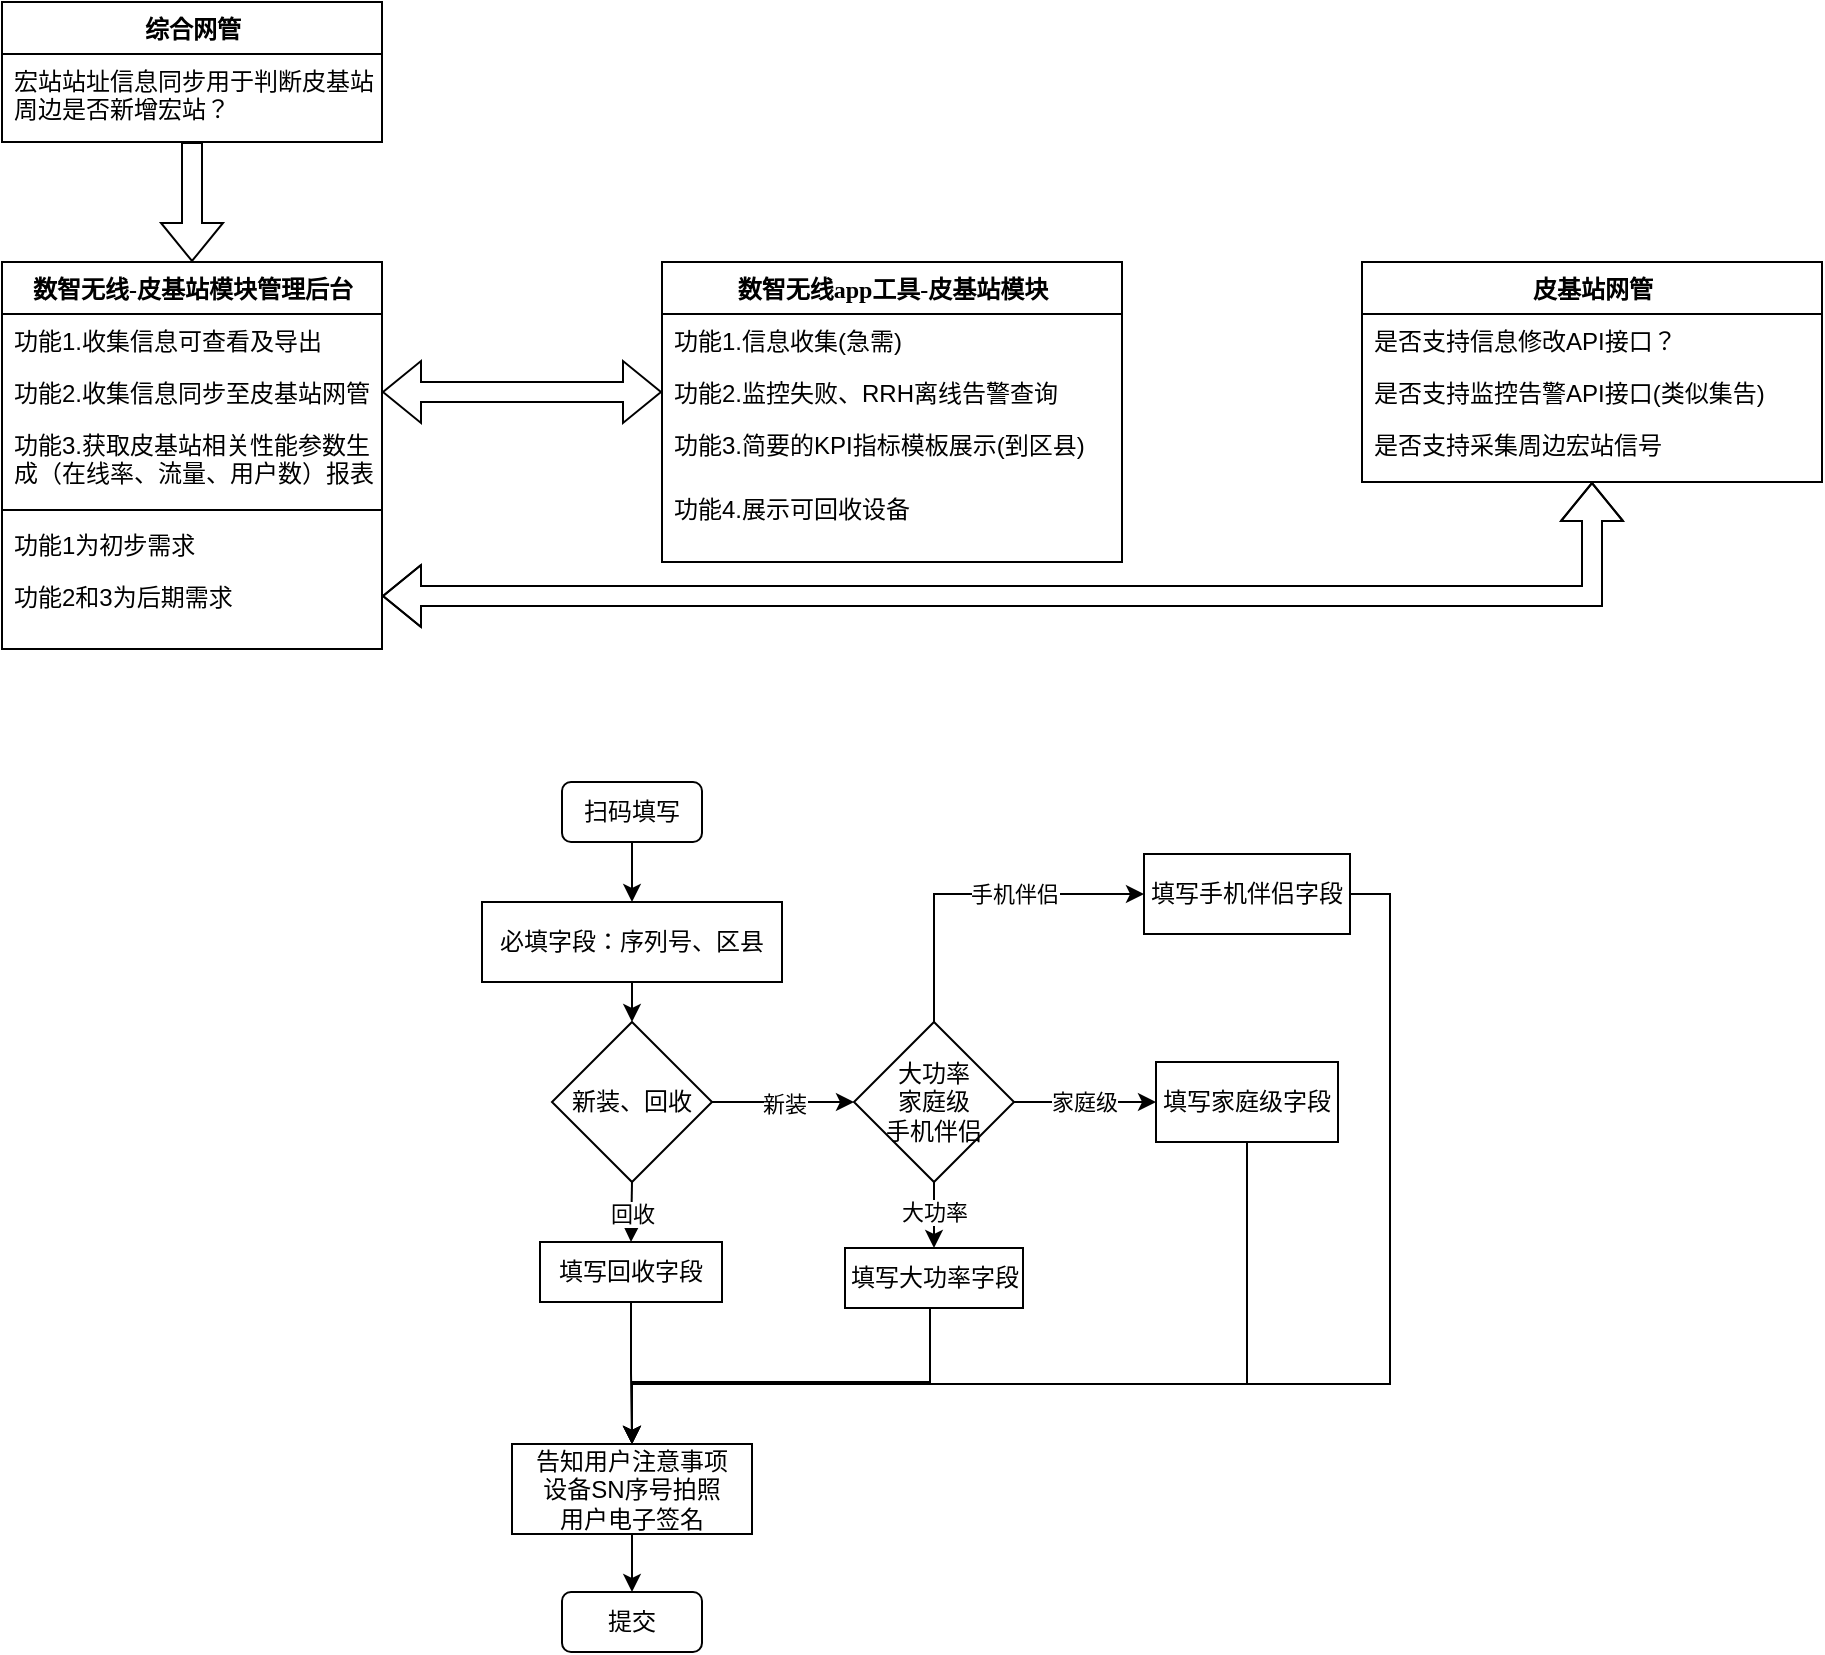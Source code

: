 <mxfile version="23.1.5" type="github">
  <diagram name="Page-1" id="9f46799a-70d6-7492-0946-bef42562c5a5">
    <mxGraphModel dx="928" dy="465" grid="0" gridSize="10" guides="1" tooltips="1" connect="1" arrows="1" fold="1" page="0" pageScale="1" pageWidth="1100" pageHeight="850" background="none" math="0" shadow="0">
      <root>
        <mxCell id="0" />
        <mxCell id="1" parent="0" />
        <mxCell id="78961159f06e98e8-17" value="数智无线app工具-皮基站模块" style="swimlane;html=1;fontStyle=1;align=center;verticalAlign=top;childLayout=stackLayout;horizontal=1;startSize=26;horizontalStack=0;resizeParent=1;resizeLast=0;collapsible=1;marginBottom=0;swimlaneFillColor=#ffffff;rounded=0;shadow=0;comic=0;labelBackgroundColor=none;strokeWidth=1;fillColor=none;fontFamily=Verdana;fontSize=12" parent="1" vertex="1">
          <mxGeometry x="450" y="160" width="230" height="150" as="geometry">
            <mxRectangle x="90" y="83" width="110" height="30" as="alternateBounds" />
          </mxGeometry>
        </mxCell>
        <mxCell id="78961159f06e98e8-21" value="功能1.信息收集(急需)" style="text;html=1;strokeColor=none;fillColor=none;align=left;verticalAlign=top;spacingLeft=4;spacingRight=4;whiteSpace=wrap;overflow=hidden;rotatable=0;points=[[0,0.5],[1,0.5]];portConstraint=eastwest;" parent="78961159f06e98e8-17" vertex="1">
          <mxGeometry y="26" width="230" height="26" as="geometry" />
        </mxCell>
        <mxCell id="78961159f06e98e8-23" value="功能2.监控失败、RRH离线告警查询" style="text;html=1;strokeColor=none;fillColor=none;align=left;verticalAlign=top;spacingLeft=4;spacingRight=4;whiteSpace=wrap;overflow=hidden;rotatable=0;points=[[0,0.5],[1,0.5]];portConstraint=eastwest;" parent="78961159f06e98e8-17" vertex="1">
          <mxGeometry y="52" width="230" height="26" as="geometry" />
        </mxCell>
        <mxCell id="78961159f06e98e8-25" value="功能3.简要的KPI指标模板展示(到区县)" style="text;html=1;strokeColor=none;fillColor=none;align=left;verticalAlign=top;spacingLeft=4;spacingRight=4;whiteSpace=wrap;overflow=hidden;rotatable=0;points=[[0,0.5],[1,0.5]];portConstraint=eastwest;" parent="78961159f06e98e8-17" vertex="1">
          <mxGeometry y="78" width="230" height="32" as="geometry" />
        </mxCell>
        <mxCell id="Q_XaEy7pAVDn_dILjwYX-11" value="功能4.展示可回收设备" style="text;html=1;strokeColor=none;fillColor=none;align=left;verticalAlign=top;spacingLeft=4;spacingRight=4;whiteSpace=wrap;overflow=hidden;rotatable=0;points=[[0,0.5],[1,0.5]];portConstraint=eastwest;" vertex="1" parent="78961159f06e98e8-17">
          <mxGeometry y="110" width="230" height="32" as="geometry" />
        </mxCell>
        <mxCell id="78961159f06e98e8-30" value="皮基站网管" style="swimlane;html=1;fontStyle=1;align=center;verticalAlign=top;childLayout=stackLayout;horizontal=1;startSize=26;horizontalStack=0;resizeParent=1;resizeLast=0;collapsible=1;marginBottom=0;swimlaneFillColor=#ffffff;rounded=0;shadow=0;comic=0;labelBackgroundColor=none;strokeWidth=1;fillColor=none;fontFamily=Verdana;fontSize=12" parent="1" vertex="1">
          <mxGeometry x="800" y="160" width="230" height="110" as="geometry" />
        </mxCell>
        <mxCell id="78961159f06e98e8-31" value="是否支持信息修改API接口？" style="text;html=1;strokeColor=none;fillColor=none;align=left;verticalAlign=top;spacingLeft=4;spacingRight=4;whiteSpace=wrap;overflow=hidden;rotatable=0;points=[[0,0.5],[1,0.5]];portConstraint=eastwest;" parent="78961159f06e98e8-30" vertex="1">
          <mxGeometry y="26" width="230" height="26" as="geometry" />
        </mxCell>
        <mxCell id="78961159f06e98e8-32" value="是否支持监控告警API接口(类似集告)" style="text;html=1;strokeColor=none;fillColor=none;align=left;verticalAlign=top;spacingLeft=4;spacingRight=4;whiteSpace=wrap;overflow=hidden;rotatable=0;points=[[0,0.5],[1,0.5]];portConstraint=eastwest;" parent="78961159f06e98e8-30" vertex="1">
          <mxGeometry y="52" width="230" height="26" as="geometry" />
        </mxCell>
        <mxCell id="Q_XaEy7pAVDn_dILjwYX-10" value="是否支持采集周边宏站信号" style="text;html=1;strokeColor=none;fillColor=none;align=left;verticalAlign=top;spacingLeft=4;spacingRight=4;whiteSpace=wrap;overflow=hidden;rotatable=0;points=[[0,0.5],[1,0.5]];portConstraint=eastwest;" vertex="1" parent="78961159f06e98e8-30">
          <mxGeometry y="78" width="230" height="26" as="geometry" />
        </mxCell>
        <mxCell id="78961159f06e98e8-69" value="数智无线-皮基站模块管理后台" style="swimlane;html=1;fontStyle=1;align=center;verticalAlign=top;childLayout=stackLayout;horizontal=1;startSize=26;horizontalStack=0;resizeParent=1;resizeLast=0;collapsible=1;marginBottom=0;swimlaneFillColor=#ffffff;rounded=0;shadow=0;comic=0;labelBackgroundColor=none;strokeWidth=1;fillColor=none;fontFamily=Verdana;fontSize=12" parent="1" vertex="1">
          <mxGeometry x="120" y="160" width="190" height="193.5" as="geometry" />
        </mxCell>
        <mxCell id="78961159f06e98e8-70" value="功能1.收集信息可查看及导出" style="text;html=1;strokeColor=none;fillColor=none;align=left;verticalAlign=top;spacingLeft=4;spacingRight=4;whiteSpace=wrap;overflow=hidden;rotatable=0;points=[[0,0.5],[1,0.5]];portConstraint=eastwest;" parent="78961159f06e98e8-69" vertex="1">
          <mxGeometry y="26" width="190" height="26" as="geometry" />
        </mxCell>
        <mxCell id="78961159f06e98e8-71" value="功能2.收集信息同步至皮基站网管" style="text;html=1;strokeColor=none;fillColor=none;align=left;verticalAlign=top;spacingLeft=4;spacingRight=4;whiteSpace=wrap;overflow=hidden;rotatable=0;points=[[0,0.5],[1,0.5]];portConstraint=eastwest;" parent="78961159f06e98e8-69" vertex="1">
          <mxGeometry y="52" width="190" height="26" as="geometry" />
        </mxCell>
        <mxCell id="78961159f06e98e8-72" value="功能3.获取皮基站相关性能参数生成（在线率、流量、用户数）报表" style="text;html=1;strokeColor=none;fillColor=none;align=left;verticalAlign=top;spacingLeft=4;spacingRight=4;whiteSpace=wrap;overflow=hidden;rotatable=0;points=[[0,0.5],[1,0.5]];portConstraint=eastwest;" parent="78961159f06e98e8-69" vertex="1">
          <mxGeometry y="78" width="190" height="42" as="geometry" />
        </mxCell>
        <mxCell id="78961159f06e98e8-77" value="" style="line;html=1;strokeWidth=1;fillColor=none;align=left;verticalAlign=middle;spacingTop=-1;spacingLeft=3;spacingRight=3;rotatable=0;labelPosition=right;points=[];portConstraint=eastwest;" parent="78961159f06e98e8-69" vertex="1">
          <mxGeometry y="120" width="190" height="8" as="geometry" />
        </mxCell>
        <mxCell id="78961159f06e98e8-78" value="功能1为初步需求" style="text;html=1;strokeColor=none;fillColor=none;align=left;verticalAlign=top;spacingLeft=4;spacingRight=4;whiteSpace=wrap;overflow=hidden;rotatable=0;points=[[0,0.5],[1,0.5]];portConstraint=eastwest;" parent="78961159f06e98e8-69" vertex="1">
          <mxGeometry y="128" width="190" height="26" as="geometry" />
        </mxCell>
        <mxCell id="78961159f06e98e8-79" value="功能2和3为后期需求" style="text;html=1;strokeColor=none;fillColor=none;align=left;verticalAlign=top;spacingLeft=4;spacingRight=4;whiteSpace=wrap;overflow=hidden;rotatable=0;points=[[0,0.5],[1,0.5]];portConstraint=eastwest;" parent="78961159f06e98e8-69" vertex="1">
          <mxGeometry y="154" width="190" height="26" as="geometry" />
        </mxCell>
        <mxCell id="Q_XaEy7pAVDn_dILjwYX-1" style="edgeStyle=orthogonalEdgeStyle;rounded=0;orthogonalLoop=1;jettySize=auto;html=1;exitX=0;exitY=0.5;exitDx=0;exitDy=0;entryX=1;entryY=0.5;entryDx=0;entryDy=0;shape=flexArrow;startArrow=block;" edge="1" parent="1" source="78961159f06e98e8-23" target="78961159f06e98e8-71">
          <mxGeometry relative="1" as="geometry" />
        </mxCell>
        <mxCell id="Q_XaEy7pAVDn_dILjwYX-2" style="edgeStyle=orthogonalEdgeStyle;rounded=0;orthogonalLoop=1;jettySize=auto;html=1;entryX=0.5;entryY=1;entryDx=0;entryDy=0;startArrow=classic;startFill=1;shape=flexArrow;" edge="1" parent="1" source="78961159f06e98e8-79" target="78961159f06e98e8-30">
          <mxGeometry relative="1" as="geometry" />
        </mxCell>
        <mxCell id="Q_XaEy7pAVDn_dILjwYX-14" style="edgeStyle=orthogonalEdgeStyle;rounded=0;orthogonalLoop=1;jettySize=auto;html=1;entryX=0.5;entryY=0;entryDx=0;entryDy=0;shape=flexArrow;" edge="1" parent="1" source="Q_XaEy7pAVDn_dILjwYX-3" target="78961159f06e98e8-69">
          <mxGeometry relative="1" as="geometry" />
        </mxCell>
        <mxCell id="Q_XaEy7pAVDn_dILjwYX-3" value="综合网管" style="swimlane;html=1;fontStyle=1;align=center;verticalAlign=top;childLayout=stackLayout;horizontal=1;startSize=26;horizontalStack=0;resizeParent=1;resizeLast=0;collapsible=1;marginBottom=0;swimlaneFillColor=#ffffff;rounded=0;shadow=0;comic=0;labelBackgroundColor=none;strokeWidth=1;fillColor=none;fontFamily=Verdana;fontSize=12" vertex="1" parent="1">
          <mxGeometry x="120" y="30" width="190" height="70" as="geometry" />
        </mxCell>
        <mxCell id="Q_XaEy7pAVDn_dILjwYX-4" value="宏站站址信息同步用于判断皮基站周边是否新增宏站？" style="text;html=1;strokeColor=none;fillColor=none;align=left;verticalAlign=top;spacingLeft=4;spacingRight=4;whiteSpace=wrap;overflow=hidden;rotatable=0;points=[[0,0.5],[1,0.5]];portConstraint=eastwest;" vertex="1" parent="Q_XaEy7pAVDn_dILjwYX-3">
          <mxGeometry y="26" width="190" height="34" as="geometry" />
        </mxCell>
        <mxCell id="Q_XaEy7pAVDn_dILjwYX-19" style="edgeStyle=orthogonalEdgeStyle;rounded=0;orthogonalLoop=1;jettySize=auto;html=1;exitX=0.5;exitY=1;exitDx=0;exitDy=0;entryX=0.5;entryY=0;entryDx=0;entryDy=0;" edge="1" parent="1" source="Q_XaEy7pAVDn_dILjwYX-15" target="Q_XaEy7pAVDn_dILjwYX-17">
          <mxGeometry relative="1" as="geometry" />
        </mxCell>
        <mxCell id="Q_XaEy7pAVDn_dILjwYX-15" value="扫码填写" style="rounded=1;whiteSpace=wrap;html=1;" vertex="1" parent="1">
          <mxGeometry x="400" y="420" width="70" height="30" as="geometry" />
        </mxCell>
        <mxCell id="Q_XaEy7pAVDn_dILjwYX-32" style="edgeStyle=orthogonalEdgeStyle;rounded=0;orthogonalLoop=1;jettySize=auto;html=1;exitX=0.5;exitY=1;exitDx=0;exitDy=0;entryX=0.5;entryY=0;entryDx=0;entryDy=0;" edge="1" parent="1" source="Q_XaEy7pAVDn_dILjwYX-17" target="Q_XaEy7pAVDn_dILjwYX-21">
          <mxGeometry relative="1" as="geometry" />
        </mxCell>
        <mxCell id="Q_XaEy7pAVDn_dILjwYX-17" value="必填字段：序列号、区县" style="rounded=0;whiteSpace=wrap;html=1;" vertex="1" parent="1">
          <mxGeometry x="360" y="480" width="150" height="40" as="geometry" />
        </mxCell>
        <mxCell id="Q_XaEy7pAVDn_dILjwYX-33" style="edgeStyle=orthogonalEdgeStyle;rounded=0;orthogonalLoop=1;jettySize=auto;html=1;exitX=0.5;exitY=1;exitDx=0;exitDy=0;entryX=0.5;entryY=0;entryDx=0;entryDy=0;" edge="1" parent="1" source="Q_XaEy7pAVDn_dILjwYX-21" target="Q_XaEy7pAVDn_dILjwYX-25">
          <mxGeometry relative="1" as="geometry">
            <mxPoint x="419.588" y="640" as="targetPoint" />
          </mxGeometry>
        </mxCell>
        <mxCell id="Q_XaEy7pAVDn_dILjwYX-35" value="回收" style="edgeLabel;html=1;align=center;verticalAlign=middle;resizable=0;points=[];" vertex="1" connectable="0" parent="Q_XaEy7pAVDn_dILjwYX-33">
          <mxGeometry x="0.067" relative="1" as="geometry">
            <mxPoint as="offset" />
          </mxGeometry>
        </mxCell>
        <mxCell id="Q_XaEy7pAVDn_dILjwYX-38" style="edgeStyle=orthogonalEdgeStyle;rounded=0;orthogonalLoop=1;jettySize=auto;html=1;exitX=1;exitY=0.5;exitDx=0;exitDy=0;entryX=0;entryY=0.5;entryDx=0;entryDy=0;" edge="1" parent="1" source="Q_XaEy7pAVDn_dILjwYX-21" target="Q_XaEy7pAVDn_dILjwYX-27">
          <mxGeometry relative="1" as="geometry" />
        </mxCell>
        <mxCell id="Q_XaEy7pAVDn_dILjwYX-39" value="新装" style="edgeLabel;html=1;align=center;verticalAlign=middle;resizable=0;points=[];" vertex="1" connectable="0" parent="Q_XaEy7pAVDn_dILjwYX-38">
          <mxGeometry x="0.009" y="-3" relative="1" as="geometry">
            <mxPoint y="-2" as="offset" />
          </mxGeometry>
        </mxCell>
        <mxCell id="Q_XaEy7pAVDn_dILjwYX-21" value="新装、回收" style="rhombus;whiteSpace=wrap;html=1;" vertex="1" parent="1">
          <mxGeometry x="395" y="540" width="80" height="80" as="geometry" />
        </mxCell>
        <mxCell id="Q_XaEy7pAVDn_dILjwYX-34" style="edgeStyle=orthogonalEdgeStyle;rounded=0;orthogonalLoop=1;jettySize=auto;html=1;exitX=0.5;exitY=1;exitDx=0;exitDy=0;" edge="1" parent="1" source="Q_XaEy7pAVDn_dILjwYX-25" target="Q_XaEy7pAVDn_dILjwYX-50">
          <mxGeometry relative="1" as="geometry">
            <mxPoint x="435" y="990" as="targetPoint" />
          </mxGeometry>
        </mxCell>
        <mxCell id="Q_XaEy7pAVDn_dILjwYX-25" value="填写回收字段" style="rounded=0;whiteSpace=wrap;html=1;" vertex="1" parent="1">
          <mxGeometry x="389" y="650" width="91" height="30" as="geometry" />
        </mxCell>
        <mxCell id="Q_XaEy7pAVDn_dILjwYX-42" style="edgeStyle=orthogonalEdgeStyle;rounded=0;orthogonalLoop=1;jettySize=auto;html=1;exitX=0.5;exitY=1;exitDx=0;exitDy=0;entryX=0.5;entryY=0;entryDx=0;entryDy=0;" edge="1" parent="1" source="Q_XaEy7pAVDn_dILjwYX-27" target="Q_XaEy7pAVDn_dILjwYX-40">
          <mxGeometry relative="1" as="geometry" />
        </mxCell>
        <mxCell id="Q_XaEy7pAVDn_dILjwYX-44" value="大功率" style="edgeLabel;html=1;align=center;verticalAlign=middle;resizable=0;points=[];" vertex="1" connectable="0" parent="Q_XaEy7pAVDn_dILjwYX-42">
          <mxGeometry x="-0.098" relative="1" as="geometry">
            <mxPoint as="offset" />
          </mxGeometry>
        </mxCell>
        <mxCell id="Q_XaEy7pAVDn_dILjwYX-46" style="edgeStyle=orthogonalEdgeStyle;rounded=0;orthogonalLoop=1;jettySize=auto;html=1;exitX=1;exitY=0.5;exitDx=0;exitDy=0;entryX=0;entryY=0.5;entryDx=0;entryDy=0;" edge="1" parent="1" source="Q_XaEy7pAVDn_dILjwYX-27" target="Q_XaEy7pAVDn_dILjwYX-28">
          <mxGeometry relative="1" as="geometry" />
        </mxCell>
        <mxCell id="Q_XaEy7pAVDn_dILjwYX-47" value="家庭级" style="edgeLabel;html=1;align=center;verticalAlign=middle;resizable=0;points=[];" vertex="1" connectable="0" parent="Q_XaEy7pAVDn_dILjwYX-46">
          <mxGeometry x="-0.018" relative="1" as="geometry">
            <mxPoint as="offset" />
          </mxGeometry>
        </mxCell>
        <mxCell id="Q_XaEy7pAVDn_dILjwYX-55" style="edgeStyle=orthogonalEdgeStyle;rounded=0;orthogonalLoop=1;jettySize=auto;html=1;exitX=0.5;exitY=0;exitDx=0;exitDy=0;entryX=0;entryY=0.5;entryDx=0;entryDy=0;" edge="1" parent="1" source="Q_XaEy7pAVDn_dILjwYX-27" target="Q_XaEy7pAVDn_dILjwYX-54">
          <mxGeometry relative="1" as="geometry" />
        </mxCell>
        <mxCell id="Q_XaEy7pAVDn_dILjwYX-56" value="手机伴侣" style="edgeLabel;html=1;align=center;verticalAlign=middle;resizable=0;points=[];" vertex="1" connectable="0" parent="Q_XaEy7pAVDn_dILjwYX-55">
          <mxGeometry x="0.018" y="-2" relative="1" as="geometry">
            <mxPoint x="18" y="-2" as="offset" />
          </mxGeometry>
        </mxCell>
        <mxCell id="Q_XaEy7pAVDn_dILjwYX-27" value="大功率&lt;br&gt;家庭级&lt;br&gt;手机伴侣" style="rhombus;whiteSpace=wrap;html=1;" vertex="1" parent="1">
          <mxGeometry x="546" y="540" width="80" height="80" as="geometry" />
        </mxCell>
        <mxCell id="Q_XaEy7pAVDn_dILjwYX-49" style="edgeStyle=orthogonalEdgeStyle;rounded=0;orthogonalLoop=1;jettySize=auto;html=1;exitX=0.5;exitY=1;exitDx=0;exitDy=0;entryX=0.5;entryY=0;entryDx=0;entryDy=0;" edge="1" parent="1" source="Q_XaEy7pAVDn_dILjwYX-28" target="Q_XaEy7pAVDn_dILjwYX-50">
          <mxGeometry relative="1" as="geometry">
            <mxPoint x="435" y="990" as="targetPoint" />
            <Array as="points">
              <mxPoint x="743" y="721" />
              <mxPoint x="435" y="721" />
            </Array>
          </mxGeometry>
        </mxCell>
        <mxCell id="Q_XaEy7pAVDn_dILjwYX-28" value="填写家庭级字段" style="rounded=0;whiteSpace=wrap;html=1;" vertex="1" parent="1">
          <mxGeometry x="697" y="560" width="91" height="40" as="geometry" />
        </mxCell>
        <mxCell id="Q_XaEy7pAVDn_dILjwYX-48" style="edgeStyle=orthogonalEdgeStyle;rounded=0;orthogonalLoop=1;jettySize=auto;html=1;exitX=0.5;exitY=1;exitDx=0;exitDy=0;entryX=0.5;entryY=0;entryDx=0;entryDy=0;" edge="1" parent="1" source="Q_XaEy7pAVDn_dILjwYX-40" target="Q_XaEy7pAVDn_dILjwYX-50">
          <mxGeometry relative="1" as="geometry">
            <mxPoint x="435" y="990" as="targetPoint" />
            <Array as="points">
              <mxPoint x="584" y="683" />
              <mxPoint x="584" y="720" />
              <mxPoint x="435" y="720" />
            </Array>
          </mxGeometry>
        </mxCell>
        <mxCell id="Q_XaEy7pAVDn_dILjwYX-40" value="填写大功率字段" style="rounded=0;whiteSpace=wrap;html=1;" vertex="1" parent="1">
          <mxGeometry x="541.5" y="653" width="89" height="30" as="geometry" />
        </mxCell>
        <mxCell id="Q_XaEy7pAVDn_dILjwYX-52" style="edgeStyle=orthogonalEdgeStyle;rounded=0;orthogonalLoop=1;jettySize=auto;html=1;exitX=0.5;exitY=1;exitDx=0;exitDy=0;" edge="1" parent="1" source="Q_XaEy7pAVDn_dILjwYX-50" target="Q_XaEy7pAVDn_dILjwYX-51">
          <mxGeometry relative="1" as="geometry" />
        </mxCell>
        <mxCell id="Q_XaEy7pAVDn_dILjwYX-50" value="告知用户注意事项&lt;br&gt;设备SN序号拍照&lt;br&gt;用户电子签名" style="rounded=0;whiteSpace=wrap;html=1;" vertex="1" parent="1">
          <mxGeometry x="375" y="751" width="120" height="45" as="geometry" />
        </mxCell>
        <mxCell id="Q_XaEy7pAVDn_dILjwYX-51" value="提交" style="rounded=1;whiteSpace=wrap;html=1;" vertex="1" parent="1">
          <mxGeometry x="400" y="825" width="70" height="30" as="geometry" />
        </mxCell>
        <mxCell id="Q_XaEy7pAVDn_dILjwYX-57" style="edgeStyle=orthogonalEdgeStyle;rounded=0;orthogonalLoop=1;jettySize=auto;html=1;exitX=1;exitY=0.5;exitDx=0;exitDy=0;entryX=0.5;entryY=0;entryDx=0;entryDy=0;" edge="1" parent="1" source="Q_XaEy7pAVDn_dILjwYX-54" target="Q_XaEy7pAVDn_dILjwYX-50">
          <mxGeometry relative="1" as="geometry">
            <Array as="points">
              <mxPoint x="814" y="476" />
              <mxPoint x="814" y="721" />
              <mxPoint x="435" y="721" />
            </Array>
          </mxGeometry>
        </mxCell>
        <mxCell id="Q_XaEy7pAVDn_dILjwYX-54" value="填写手机伴侣字段" style="rounded=0;whiteSpace=wrap;html=1;" vertex="1" parent="1">
          <mxGeometry x="691" y="456" width="103" height="40" as="geometry" />
        </mxCell>
      </root>
    </mxGraphModel>
  </diagram>
</mxfile>
